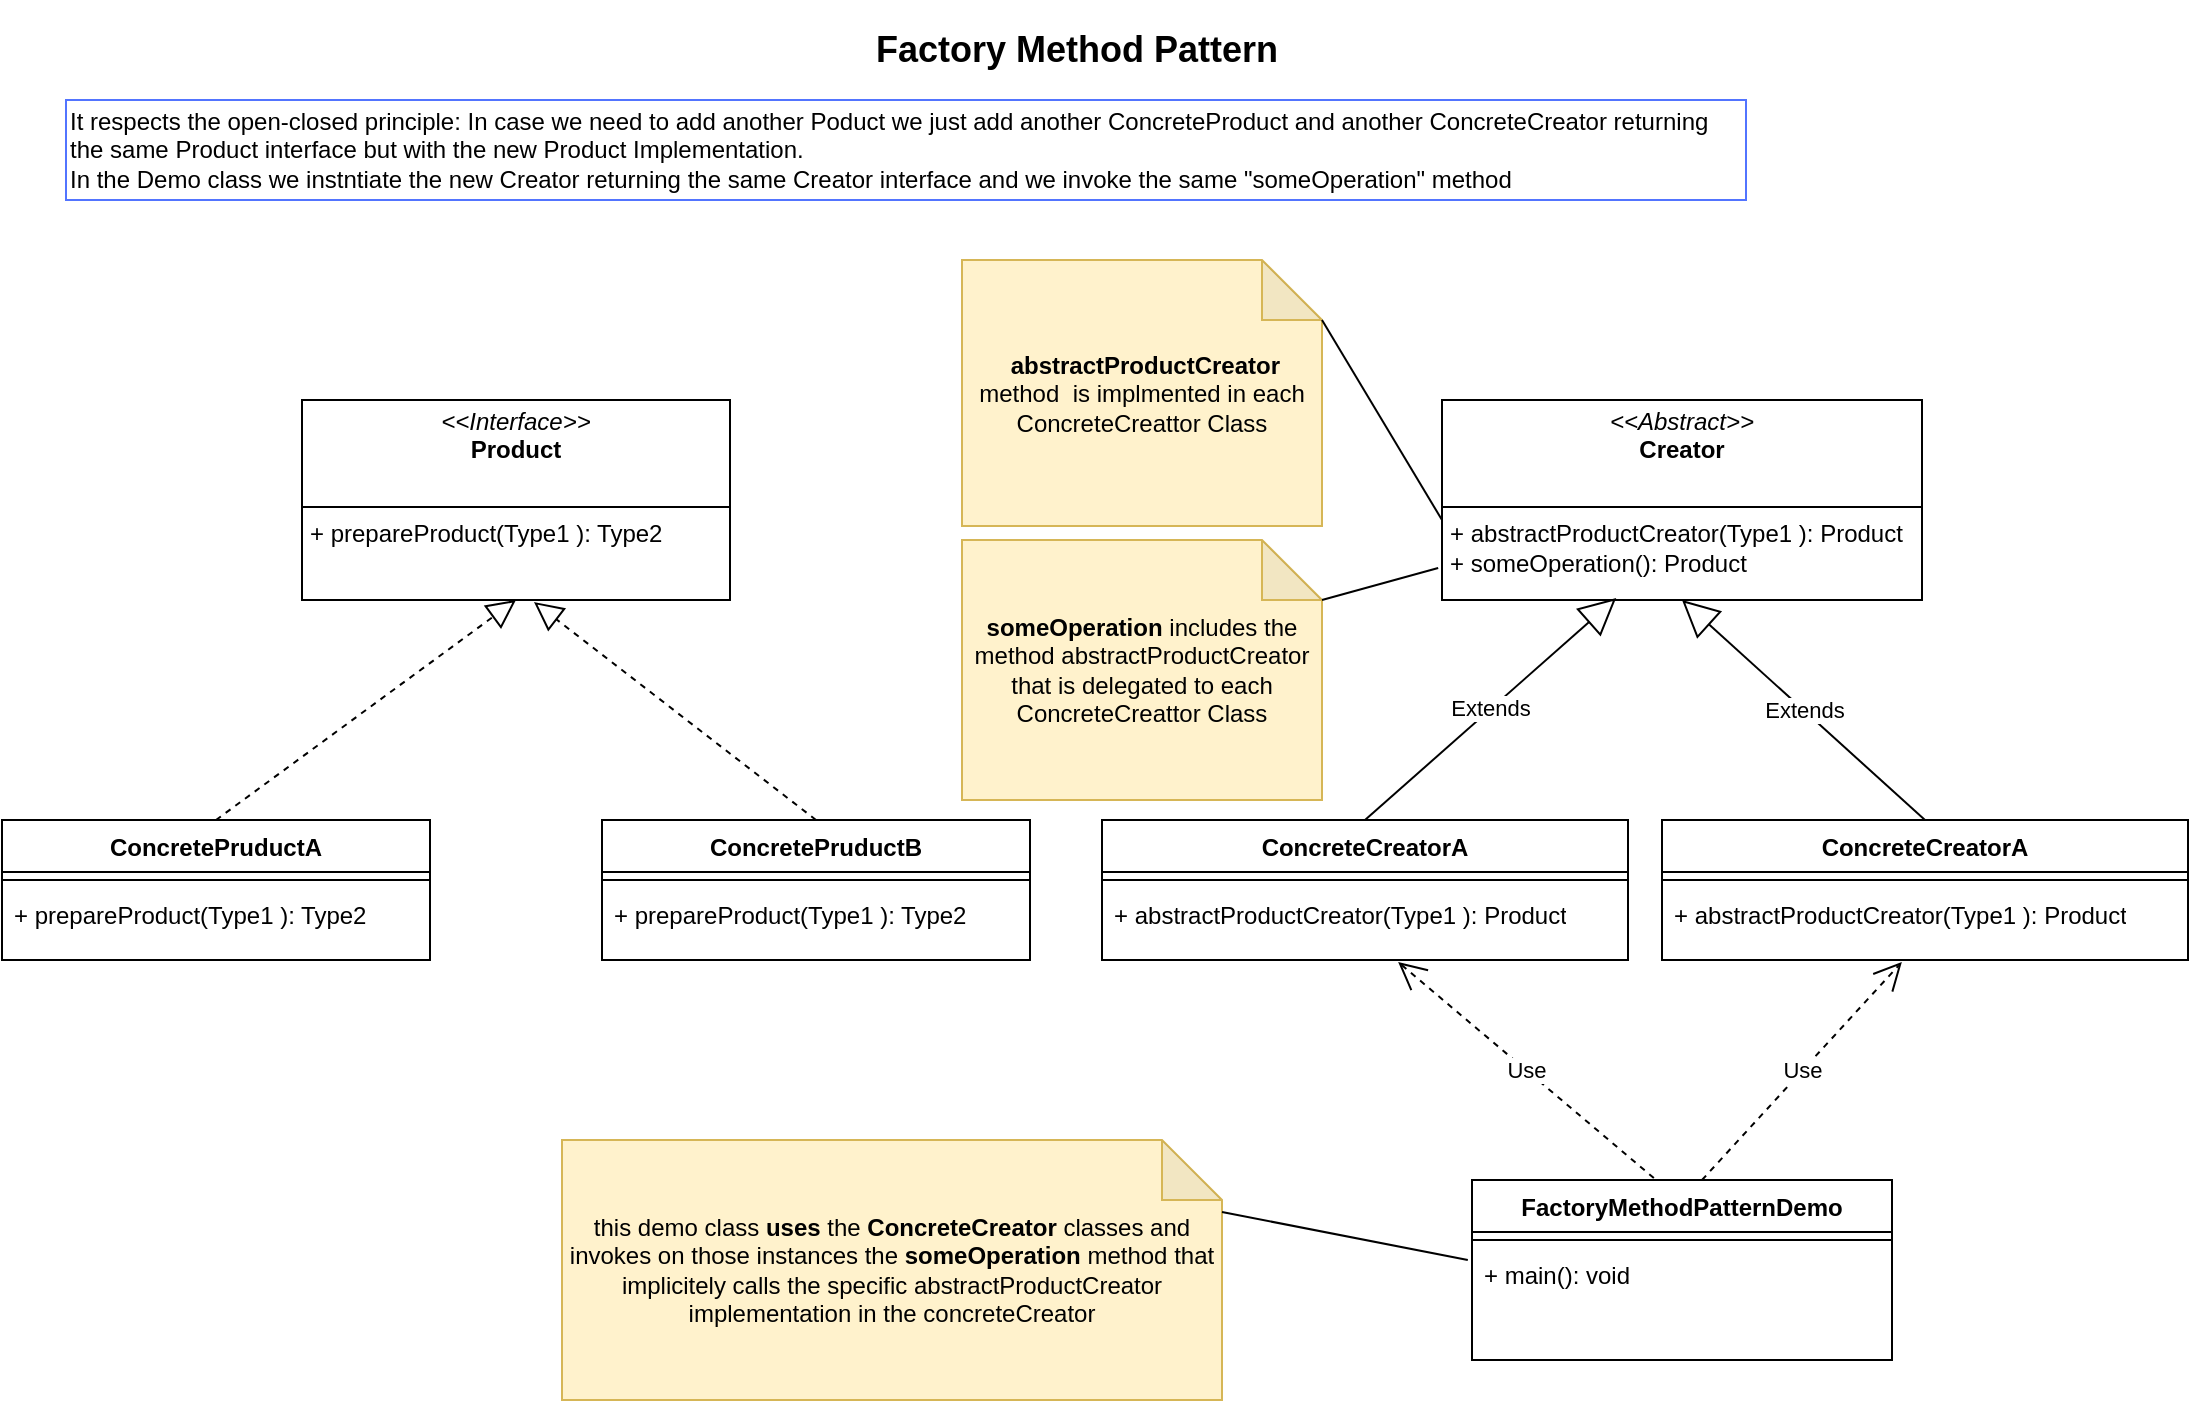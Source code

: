 <mxfile version="24.7.6">
  <diagram id="C5RBs43oDa-KdzZeNtuy" name="Page-1">
    <mxGraphModel dx="1434" dy="738" grid="1" gridSize="10" guides="1" tooltips="1" connect="1" arrows="1" fold="1" page="1" pageScale="1" pageWidth="1169" pageHeight="827" math="0" shadow="0">
      <root>
        <mxCell id="WIyWlLk6GJQsqaUBKTNV-0" />
        <mxCell id="WIyWlLk6GJQsqaUBKTNV-1" parent="WIyWlLk6GJQsqaUBKTNV-0" />
        <mxCell id="HTWkMDqGmAAQqN0-YO0_-20" value="&lt;p style=&quot;margin:0px;margin-top:4px;text-align:center;&quot;&gt;&lt;i&gt;&amp;lt;&amp;lt;Interface&amp;gt;&amp;gt;&lt;/i&gt;&lt;br&gt;&lt;b&gt;Product&lt;/b&gt;&lt;/p&gt;&lt;br&gt;&lt;hr size=&quot;1&quot; style=&quot;border-style:solid;&quot;&gt;&lt;p style=&quot;margin:0px;margin-left:4px;&quot;&gt;+ prepareProduct(Type1 ): Type2&lt;br&gt;&lt;/p&gt;&lt;p style=&quot;margin:0px;margin-left:4px;&quot;&gt;&lt;br&gt;&lt;/p&gt;" style="verticalAlign=top;align=left;overflow=fill;html=1;whiteSpace=wrap;" vertex="1" parent="WIyWlLk6GJQsqaUBKTNV-1">
          <mxGeometry x="188" y="230" width="214" height="100" as="geometry" />
        </mxCell>
        <mxCell id="HTWkMDqGmAAQqN0-YO0_-21" value="ConcretePruductA" style="swimlane;fontStyle=1;align=center;verticalAlign=top;childLayout=stackLayout;horizontal=1;startSize=26;horizontalStack=0;resizeParent=1;resizeParentMax=0;resizeLast=0;collapsible=1;marginBottom=0;whiteSpace=wrap;html=1;" vertex="1" parent="WIyWlLk6GJQsqaUBKTNV-1">
          <mxGeometry x="38" y="440" width="214" height="70" as="geometry" />
        </mxCell>
        <mxCell id="HTWkMDqGmAAQqN0-YO0_-23" value="" style="line;strokeWidth=1;fillColor=none;align=left;verticalAlign=middle;spacingTop=-1;spacingLeft=3;spacingRight=3;rotatable=0;labelPosition=right;points=[];portConstraint=eastwest;strokeColor=inherit;" vertex="1" parent="HTWkMDqGmAAQqN0-YO0_-21">
          <mxGeometry y="26" width="214" height="8" as="geometry" />
        </mxCell>
        <mxCell id="HTWkMDqGmAAQqN0-YO0_-24" value="+ prepareProduct(Type1 ): Type2" style="text;strokeColor=none;fillColor=none;align=left;verticalAlign=top;spacingLeft=4;spacingRight=4;overflow=hidden;rotatable=0;points=[[0,0.5],[1,0.5]];portConstraint=eastwest;whiteSpace=wrap;html=1;" vertex="1" parent="HTWkMDqGmAAQqN0-YO0_-21">
          <mxGeometry y="34" width="214" height="36" as="geometry" />
        </mxCell>
        <mxCell id="HTWkMDqGmAAQqN0-YO0_-25" value="ConcretePruductB" style="swimlane;fontStyle=1;align=center;verticalAlign=top;childLayout=stackLayout;horizontal=1;startSize=26;horizontalStack=0;resizeParent=1;resizeParentMax=0;resizeLast=0;collapsible=1;marginBottom=0;whiteSpace=wrap;html=1;" vertex="1" parent="WIyWlLk6GJQsqaUBKTNV-1">
          <mxGeometry x="338" y="440" width="214" height="70" as="geometry" />
        </mxCell>
        <mxCell id="HTWkMDqGmAAQqN0-YO0_-26" value="" style="line;strokeWidth=1;fillColor=none;align=left;verticalAlign=middle;spacingTop=-1;spacingLeft=3;spacingRight=3;rotatable=0;labelPosition=right;points=[];portConstraint=eastwest;strokeColor=inherit;" vertex="1" parent="HTWkMDqGmAAQqN0-YO0_-25">
          <mxGeometry y="26" width="214" height="8" as="geometry" />
        </mxCell>
        <mxCell id="HTWkMDqGmAAQqN0-YO0_-27" value="+ prepareProduct(Type1 ): Type2" style="text;strokeColor=none;fillColor=none;align=left;verticalAlign=top;spacingLeft=4;spacingRight=4;overflow=hidden;rotatable=0;points=[[0,0.5],[1,0.5]];portConstraint=eastwest;whiteSpace=wrap;html=1;" vertex="1" parent="HTWkMDqGmAAQqN0-YO0_-25">
          <mxGeometry y="34" width="214" height="36" as="geometry" />
        </mxCell>
        <mxCell id="HTWkMDqGmAAQqN0-YO0_-28" value="" style="endArrow=block;dashed=1;endFill=0;endSize=12;html=1;rounded=0;exitX=0.5;exitY=0;exitDx=0;exitDy=0;entryX=0.5;entryY=1;entryDx=0;entryDy=0;" edge="1" parent="WIyWlLk6GJQsqaUBKTNV-1" source="HTWkMDqGmAAQqN0-YO0_-21" target="HTWkMDqGmAAQqN0-YO0_-20">
          <mxGeometry width="160" relative="1" as="geometry">
            <mxPoint x="318" y="530" as="sourcePoint" />
            <mxPoint x="478" y="530" as="targetPoint" />
          </mxGeometry>
        </mxCell>
        <mxCell id="HTWkMDqGmAAQqN0-YO0_-29" value="" style="endArrow=block;dashed=1;endFill=0;endSize=12;html=1;rounded=0;exitX=0.5;exitY=0;exitDx=0;exitDy=0;entryX=0.542;entryY=1.01;entryDx=0;entryDy=0;entryPerimeter=0;" edge="1" parent="WIyWlLk6GJQsqaUBKTNV-1" source="HTWkMDqGmAAQqN0-YO0_-25" target="HTWkMDqGmAAQqN0-YO0_-20">
          <mxGeometry width="160" relative="1" as="geometry">
            <mxPoint x="343" y="410" as="sourcePoint" />
            <mxPoint x="468" y="320" as="targetPoint" />
          </mxGeometry>
        </mxCell>
        <mxCell id="HTWkMDqGmAAQqN0-YO0_-30" value="&lt;p style=&quot;margin:0px;margin-top:4px;text-align:center;&quot;&gt;&lt;i&gt;&amp;lt;&amp;lt;Abstract&amp;gt;&amp;gt;&lt;/i&gt;&lt;br&gt;&lt;b&gt;Creator&lt;/b&gt;&lt;/p&gt;&lt;br&gt;&lt;hr size=&quot;1&quot; style=&quot;border-style:solid;&quot;&gt;&lt;p style=&quot;margin:0px;margin-left:4px;&quot;&gt;+ abstractProductCreator(Type1 ): Product&lt;br&gt;&lt;/p&gt;&lt;p style=&quot;margin:0px;margin-left:4px;&quot;&gt;+ someOperation(): Product&lt;/p&gt;&lt;p style=&quot;margin:0px;margin-left:4px;&quot;&gt;&lt;br&gt;&lt;/p&gt;" style="verticalAlign=top;align=left;overflow=fill;html=1;whiteSpace=wrap;" vertex="1" parent="WIyWlLk6GJQsqaUBKTNV-1">
          <mxGeometry x="758" y="230" width="240" height="100" as="geometry" />
        </mxCell>
        <mxCell id="HTWkMDqGmAAQqN0-YO0_-31" value="ConcreteCreatorA" style="swimlane;fontStyle=1;align=center;verticalAlign=top;childLayout=stackLayout;horizontal=1;startSize=26;horizontalStack=0;resizeParent=1;resizeParentMax=0;resizeLast=0;collapsible=1;marginBottom=0;whiteSpace=wrap;html=1;" vertex="1" parent="WIyWlLk6GJQsqaUBKTNV-1">
          <mxGeometry x="588" y="440" width="263" height="70" as="geometry" />
        </mxCell>
        <mxCell id="HTWkMDqGmAAQqN0-YO0_-32" value="" style="line;strokeWidth=1;fillColor=none;align=left;verticalAlign=middle;spacingTop=-1;spacingLeft=3;spacingRight=3;rotatable=0;labelPosition=right;points=[];portConstraint=eastwest;strokeColor=inherit;" vertex="1" parent="HTWkMDqGmAAQqN0-YO0_-31">
          <mxGeometry y="26" width="263" height="8" as="geometry" />
        </mxCell>
        <mxCell id="HTWkMDqGmAAQqN0-YO0_-33" value="+ abstractProductCreator(Type1 ): Product" style="text;strokeColor=none;fillColor=none;align=left;verticalAlign=top;spacingLeft=4;spacingRight=4;overflow=hidden;rotatable=0;points=[[0,0.5],[1,0.5]];portConstraint=eastwest;whiteSpace=wrap;html=1;" vertex="1" parent="HTWkMDqGmAAQqN0-YO0_-31">
          <mxGeometry y="34" width="263" height="36" as="geometry" />
        </mxCell>
        <mxCell id="HTWkMDqGmAAQqN0-YO0_-37" value="&lt;b&gt;someOperation&lt;/b&gt; includes the method abstractProductCreator that is delegated to each ConcreteCreattor Class" style="shape=note;whiteSpace=wrap;html=1;backgroundOutline=1;darkOpacity=0.05;fillColor=#fff2cc;strokeColor=#d6b656;" vertex="1" parent="WIyWlLk6GJQsqaUBKTNV-1">
          <mxGeometry x="518" y="300" width="180" height="130" as="geometry" />
        </mxCell>
        <mxCell id="HTWkMDqGmAAQqN0-YO0_-38" value="ConcreteCreatorA" style="swimlane;fontStyle=1;align=center;verticalAlign=top;childLayout=stackLayout;horizontal=1;startSize=26;horizontalStack=0;resizeParent=1;resizeParentMax=0;resizeLast=0;collapsible=1;marginBottom=0;whiteSpace=wrap;html=1;" vertex="1" parent="WIyWlLk6GJQsqaUBKTNV-1">
          <mxGeometry x="868" y="440" width="263" height="70" as="geometry" />
        </mxCell>
        <mxCell id="HTWkMDqGmAAQqN0-YO0_-39" value="" style="line;strokeWidth=1;fillColor=none;align=left;verticalAlign=middle;spacingTop=-1;spacingLeft=3;spacingRight=3;rotatable=0;labelPosition=right;points=[];portConstraint=eastwest;strokeColor=inherit;" vertex="1" parent="HTWkMDqGmAAQqN0-YO0_-38">
          <mxGeometry y="26" width="263" height="8" as="geometry" />
        </mxCell>
        <mxCell id="HTWkMDqGmAAQqN0-YO0_-40" value="+ abstractProductCreator(Type1 ): Product" style="text;strokeColor=none;fillColor=none;align=left;verticalAlign=top;spacingLeft=4;spacingRight=4;overflow=hidden;rotatable=0;points=[[0,0.5],[1,0.5]];portConstraint=eastwest;whiteSpace=wrap;html=1;" vertex="1" parent="HTWkMDqGmAAQqN0-YO0_-38">
          <mxGeometry y="34" width="263" height="36" as="geometry" />
        </mxCell>
        <mxCell id="HTWkMDqGmAAQqN0-YO0_-43" value="" style="endArrow=none;html=1;rounded=0;entryX=-0.008;entryY=0.84;entryDx=0;entryDy=0;entryPerimeter=0;exitX=0;exitY=0;exitDx=180;exitDy=30;exitPerimeter=0;" edge="1" parent="WIyWlLk6GJQsqaUBKTNV-1" source="HTWkMDqGmAAQqN0-YO0_-37" target="HTWkMDqGmAAQqN0-YO0_-30">
          <mxGeometry width="50" height="50" relative="1" as="geometry">
            <mxPoint x="518" y="430" as="sourcePoint" />
            <mxPoint x="568" y="380" as="targetPoint" />
          </mxGeometry>
        </mxCell>
        <mxCell id="HTWkMDqGmAAQqN0-YO0_-44" value="&amp;nbsp;&lt;b&gt;abstractProductCreator&lt;/b&gt; method&amp;nbsp; is implmented in each ConcreteCreattor Class" style="shape=note;whiteSpace=wrap;html=1;backgroundOutline=1;darkOpacity=0.05;fillColor=#fff2cc;strokeColor=#d6b656;" vertex="1" parent="WIyWlLk6GJQsqaUBKTNV-1">
          <mxGeometry x="518" y="160" width="180" height="133" as="geometry" />
        </mxCell>
        <mxCell id="HTWkMDqGmAAQqN0-YO0_-45" value="" style="endArrow=none;html=1;rounded=0;entryX=0;entryY=0.6;entryDx=0;entryDy=0;entryPerimeter=0;exitX=0;exitY=0;exitDx=180;exitDy=30;exitPerimeter=0;" edge="1" parent="WIyWlLk6GJQsqaUBKTNV-1" target="HTWkMDqGmAAQqN0-YO0_-30">
          <mxGeometry width="50" height="50" relative="1" as="geometry">
            <mxPoint x="698" y="190" as="sourcePoint" />
            <mxPoint x="756" y="170" as="targetPoint" />
          </mxGeometry>
        </mxCell>
        <mxCell id="HTWkMDqGmAAQqN0-YO0_-46" value="FactoryMethodPattern&lt;span style=&quot;background-color: initial;&quot;&gt;Demo&lt;/span&gt;" style="swimlane;fontStyle=1;align=center;verticalAlign=top;childLayout=stackLayout;horizontal=1;startSize=26;horizontalStack=0;resizeParent=1;resizeParentMax=0;resizeLast=0;collapsible=1;marginBottom=0;whiteSpace=wrap;html=1;" vertex="1" parent="WIyWlLk6GJQsqaUBKTNV-1">
          <mxGeometry x="773" y="620" width="210" height="90" as="geometry" />
        </mxCell>
        <mxCell id="HTWkMDqGmAAQqN0-YO0_-48" value="" style="line;strokeWidth=1;fillColor=none;align=left;verticalAlign=middle;spacingTop=-1;spacingLeft=3;spacingRight=3;rotatable=0;labelPosition=right;points=[];portConstraint=eastwest;strokeColor=inherit;" vertex="1" parent="HTWkMDqGmAAQqN0-YO0_-46">
          <mxGeometry y="26" width="210" height="8" as="geometry" />
        </mxCell>
        <mxCell id="HTWkMDqGmAAQqN0-YO0_-49" value="+ main(): void" style="text;strokeColor=none;fillColor=none;align=left;verticalAlign=top;spacingLeft=4;spacingRight=4;overflow=hidden;rotatable=0;points=[[0,0.5],[1,0.5]];portConstraint=eastwest;whiteSpace=wrap;html=1;" vertex="1" parent="HTWkMDqGmAAQqN0-YO0_-46">
          <mxGeometry y="34" width="210" height="56" as="geometry" />
        </mxCell>
        <mxCell id="HTWkMDqGmAAQqN0-YO0_-50" value="Extends" style="endArrow=block;endSize=16;endFill=0;html=1;rounded=0;exitX=0.5;exitY=0;exitDx=0;exitDy=0;entryX=0.363;entryY=0.99;entryDx=0;entryDy=0;entryPerimeter=0;" edge="1" parent="WIyWlLk6GJQsqaUBKTNV-1" source="HTWkMDqGmAAQqN0-YO0_-31" target="HTWkMDqGmAAQqN0-YO0_-30">
          <mxGeometry width="160" relative="1" as="geometry">
            <mxPoint x="458" y="400" as="sourcePoint" />
            <mxPoint x="618" y="400" as="targetPoint" />
          </mxGeometry>
        </mxCell>
        <mxCell id="HTWkMDqGmAAQqN0-YO0_-51" value="Extends" style="endArrow=block;endSize=16;endFill=0;html=1;rounded=0;exitX=0.5;exitY=0;exitDx=0;exitDy=0;entryX=0.5;entryY=1;entryDx=0;entryDy=0;" edge="1" parent="WIyWlLk6GJQsqaUBKTNV-1" source="HTWkMDqGmAAQqN0-YO0_-38" target="HTWkMDqGmAAQqN0-YO0_-30">
          <mxGeometry width="160" relative="1" as="geometry">
            <mxPoint x="730" y="450" as="sourcePoint" />
            <mxPoint x="855" y="339" as="targetPoint" />
          </mxGeometry>
        </mxCell>
        <mxCell id="HTWkMDqGmAAQqN0-YO0_-52" value="Use" style="endArrow=open;endSize=12;dashed=1;html=1;rounded=0;exitX=0.433;exitY=-0.011;exitDx=0;exitDy=0;exitPerimeter=0;entryX=0.563;entryY=1.028;entryDx=0;entryDy=0;entryPerimeter=0;" edge="1" parent="WIyWlLk6GJQsqaUBKTNV-1" source="HTWkMDqGmAAQqN0-YO0_-46" target="HTWkMDqGmAAQqN0-YO0_-33">
          <mxGeometry width="160" relative="1" as="geometry">
            <mxPoint x="458" y="400" as="sourcePoint" />
            <mxPoint x="744" y="514" as="targetPoint" />
          </mxGeometry>
        </mxCell>
        <mxCell id="HTWkMDqGmAAQqN0-YO0_-53" value="Use" style="endArrow=open;endSize=12;dashed=1;html=1;rounded=0;entryX=0.456;entryY=1.028;entryDx=0;entryDy=0;entryPerimeter=0;" edge="1" parent="WIyWlLk6GJQsqaUBKTNV-1" target="HTWkMDqGmAAQqN0-YO0_-40">
          <mxGeometry width="160" relative="1" as="geometry">
            <mxPoint x="888" y="620" as="sourcePoint" />
            <mxPoint x="746" y="521" as="targetPoint" />
          </mxGeometry>
        </mxCell>
        <mxCell id="HTWkMDqGmAAQqN0-YO0_-54" value="this demo class &lt;b&gt;uses &lt;/b&gt;the &lt;b&gt;ConcreteCreator&lt;/b&gt; classes and invokes on those instances the &lt;b&gt;someOperation &lt;/b&gt;method that implicitely calls the specific&amp;nbsp;&lt;span style=&quot;text-align: left;&quot;&gt;abstractProductCreator implementation in the concreteCreator&lt;/span&gt;" style="shape=note;whiteSpace=wrap;html=1;backgroundOutline=1;darkOpacity=0.05;fillColor=#fff2cc;strokeColor=#d6b656;" vertex="1" parent="WIyWlLk6GJQsqaUBKTNV-1">
          <mxGeometry x="318" y="600" width="330" height="130" as="geometry" />
        </mxCell>
        <mxCell id="HTWkMDqGmAAQqN0-YO0_-55" value="" style="endArrow=none;html=1;rounded=0;entryX=-0.01;entryY=0.107;entryDx=0;entryDy=0;entryPerimeter=0;exitX=0;exitY=0;exitDx=180;exitDy=30;exitPerimeter=0;" edge="1" parent="WIyWlLk6GJQsqaUBKTNV-1" target="HTWkMDqGmAAQqN0-YO0_-49">
          <mxGeometry width="50" height="50" relative="1" as="geometry">
            <mxPoint x="648" y="636" as="sourcePoint" />
            <mxPoint x="706" y="620" as="targetPoint" />
          </mxGeometry>
        </mxCell>
        <mxCell id="HTWkMDqGmAAQqN0-YO0_-56" value="&lt;font style=&quot;font-size: 18px;&quot;&gt;Factory Method Pattern&lt;/font&gt;" style="text;align=center;fontStyle=1;verticalAlign=middle;spacingLeft=3;spacingRight=3;strokeColor=none;rotatable=0;points=[[0,0.5],[1,0.5]];portConstraint=eastwest;html=1;" vertex="1" parent="WIyWlLk6GJQsqaUBKTNV-1">
          <mxGeometry x="350" y="30" width="450" height="50" as="geometry" />
        </mxCell>
        <mxCell id="HTWkMDqGmAAQqN0-YO0_-58" value="It respects the open-closed principle: In case we need to add another Poduct we just add another ConcreteProduct and another ConcreteCreator returning the same Product interface but with the new Product Implementation.&lt;br&gt;In the Demo class we instntiate the new Creator returning the same Creator interface and we invoke the same &quot;someOperation&quot; method" style="text;html=1;align=left;verticalAlign=middle;whiteSpace=wrap;rounded=0;strokeColor=#5274FF;" vertex="1" parent="WIyWlLk6GJQsqaUBKTNV-1">
          <mxGeometry x="70" y="80" width="840" height="50" as="geometry" />
        </mxCell>
      </root>
    </mxGraphModel>
  </diagram>
</mxfile>
